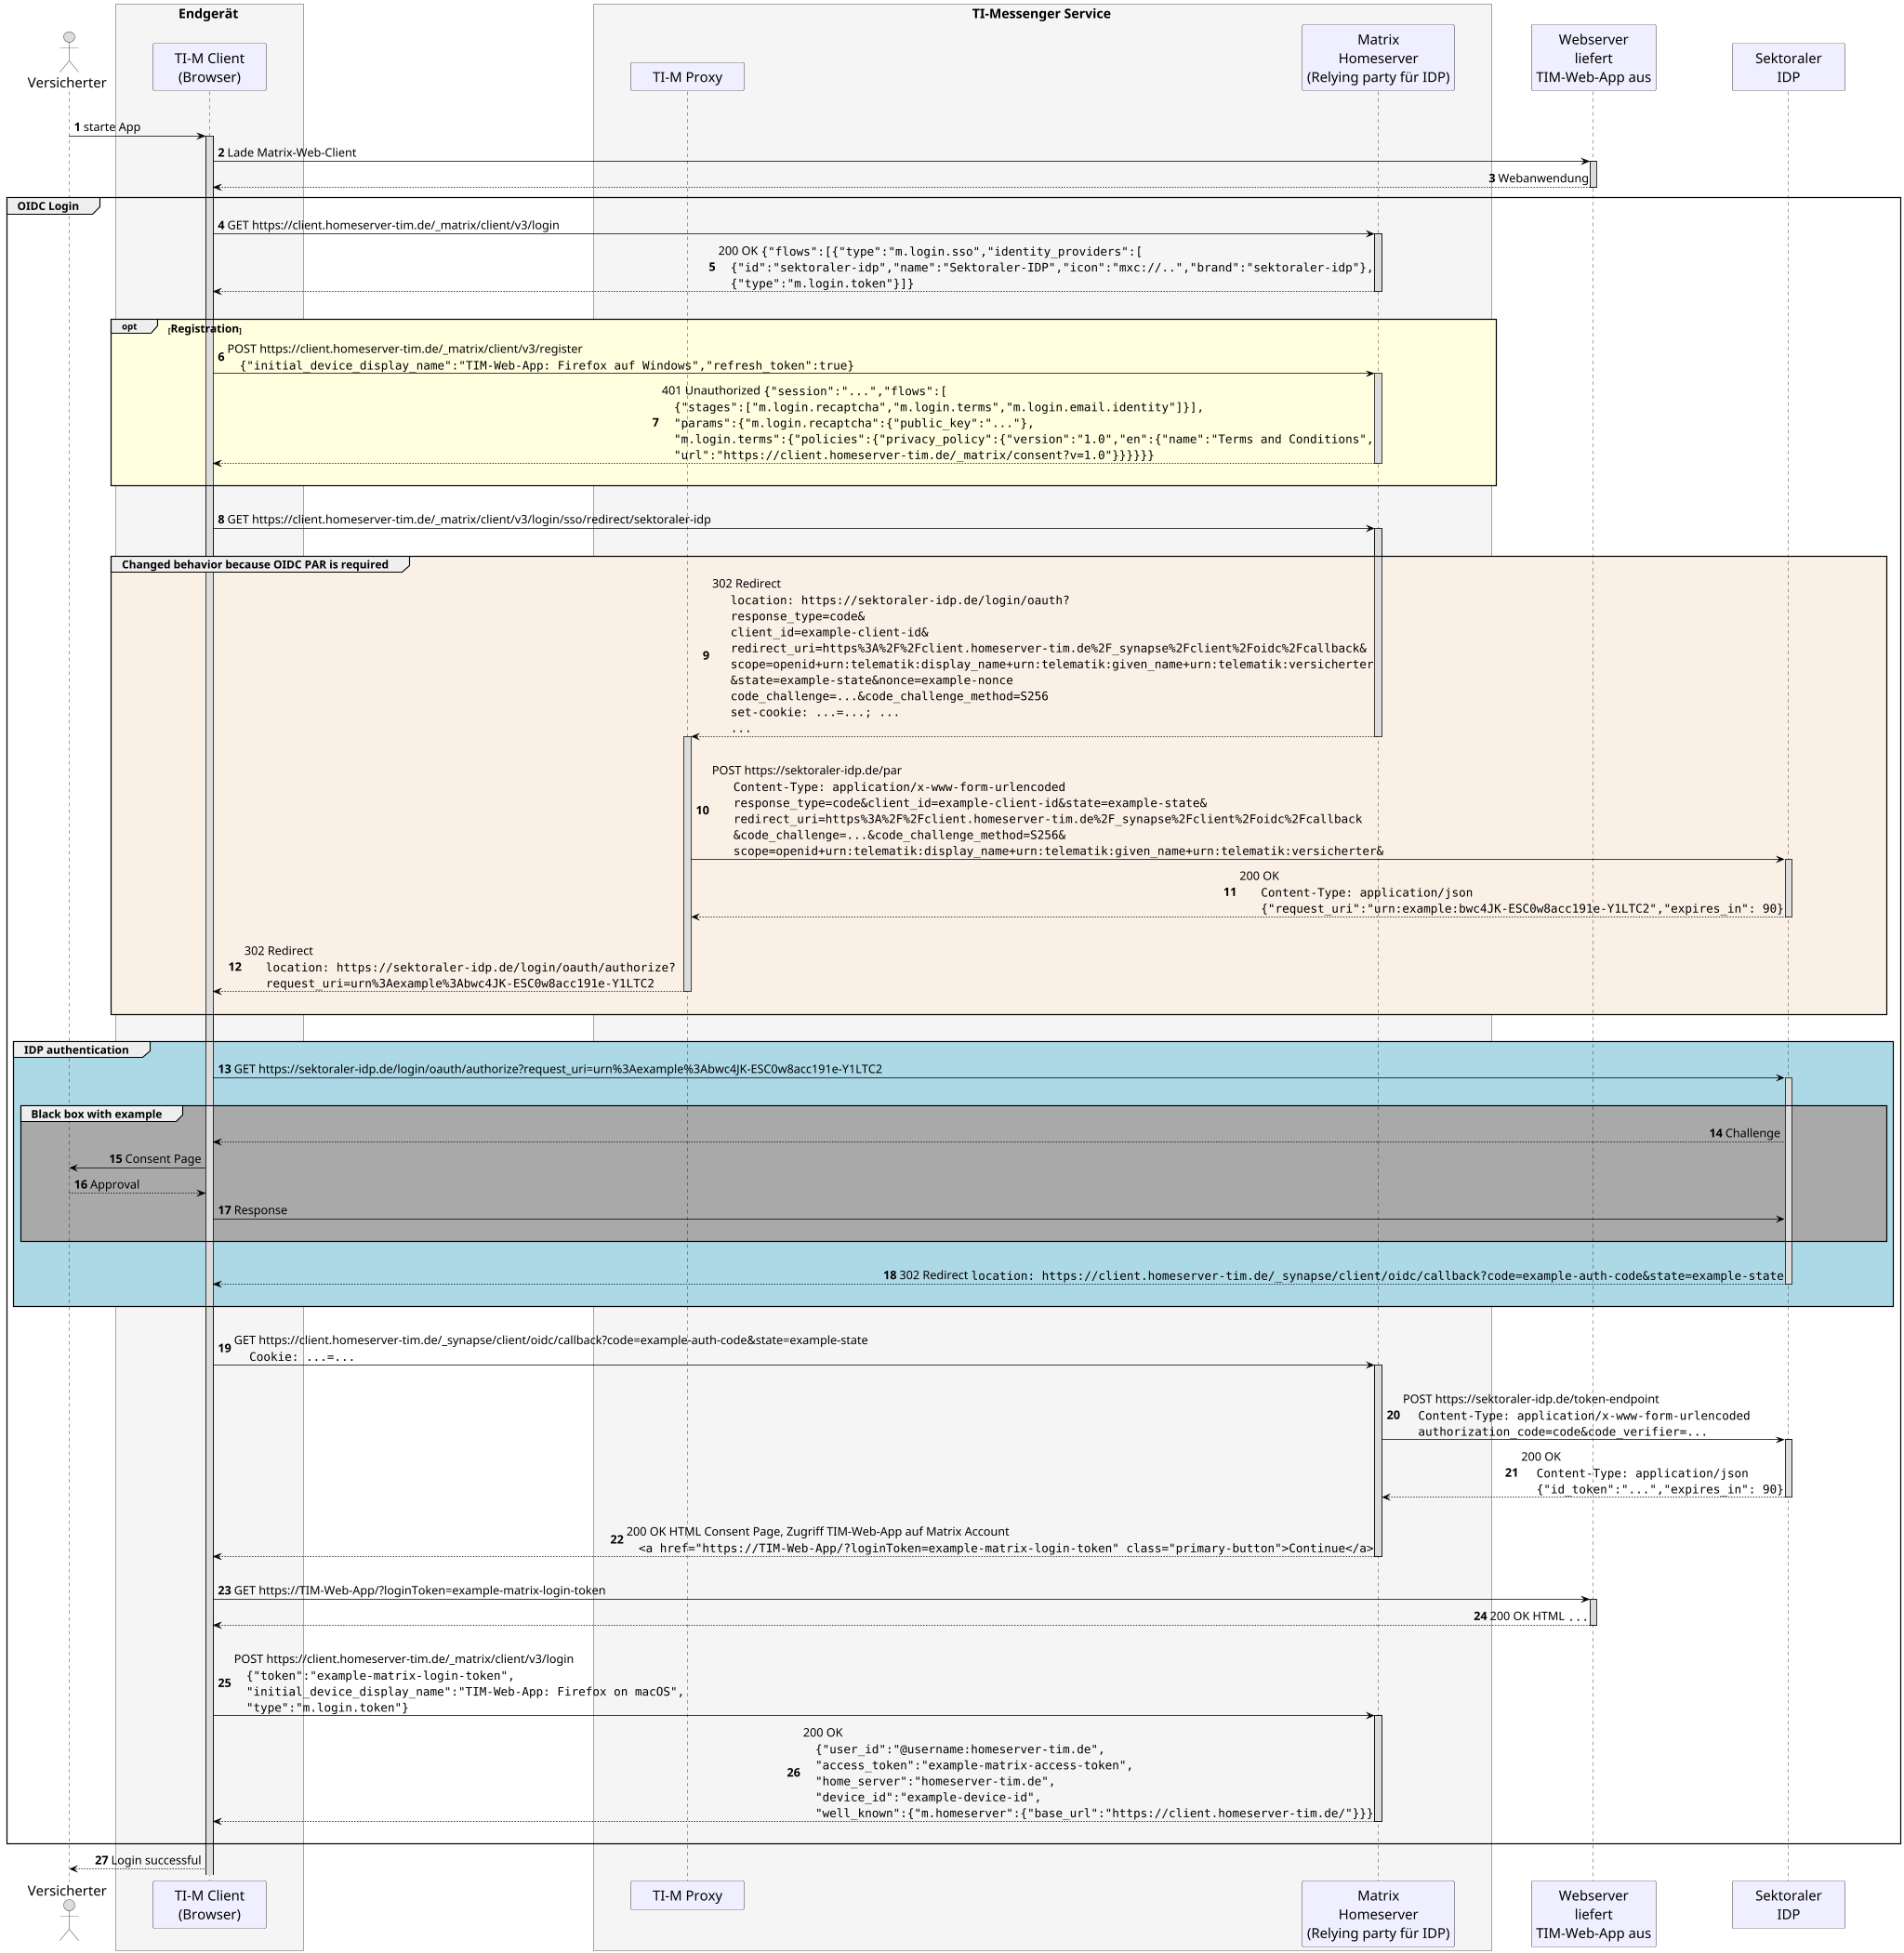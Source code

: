 @startuml "TI-Messenger_OIDC_Login"
skinparam sequenceMessageAlign direction
skinparam WrapWidth 300
skinparam minClassWidth 150
skinparam BoxPadding 1
skinparam ParticipantPadding 50
skinparam sequenceReferenceHeaderBackgroundColor palegreen
scale max 2048 width

skinparam sequence {
ArrowColor black
ArrowFontSize 17
ActorBorderColor black
LifeLineBorderColor black
LifeLineBackgroundColor Gainsboro

ParticipantBorderColor Motivation
ParticipantBackgroundColor Motivation
ParticipantFontSize 20
ParticipantFontColor black
ParticipantBorderColor Black
ParticipantBackgroundColor MOTIVATION

ActorBackgroundColor Gainsboro
ActorFontColor black
ActorFontSize 20
}

autonumber

actor us as "Versicherter"
box <size:19>Endgerät</size> #WhiteSmoke
  participant app as "TI-M Client\n(Browser)"
end box
box <size:19>TI-Messenger Service</size> #WhiteSmoke
  participant pr as "TI-M Proxy"
  participant hs as "Matrix\nHomeserver\n(Relying party für IDP)"
end box
participant mc as "Webserver\nliefert\nTIM-Web-App aus"
participant idp as "Sektoraler\nIDP"

|||

us -> app: starte App

activate app
  app -> mc: Lade Matrix-Web-Client
  activate mc
  mc --> app --: Webanwendung
  group <size:16>OIDC Login</size>
    app -> hs ++: GET https://client.homeserver-tim.de/_matrix/client/v3/login
    hs --> app --: 200 OK ""{"flows":[{"type":"m.login.sso","identity_providers":[""\n\
    ""{"id":"sektoraler-idp","name":"Sektoraler-IDP","icon":"mxc://..","brand":"sektoraler-idp"},""\n\
    ""{"type":"m.login.token"}]}""
    |||
    opt #LightYellow <size:16>Registration</size>
    app -> hs ++: POST https://client.homeserver-tim.de/_matrix/client/v3/register\n\
    ""{"initial_device_display_name":"TIM-Web-App: Firefox auf Windows","refresh_token":true}""
    hs --> app --: 401 Unauthorized ""{"session":"...","flows":[""\n\
    ""{"stages":["m.login.recaptcha","m.login.terms","m.login.email.identity"]}],""\n\
    """params":{"m.login.recaptcha":{"public_key":"..."},""\n\
    """m.login.terms":{"policies":{"privacy_policy":{"version":"1.0","en":{"name":"Terms and Conditions",""\n\
    """url":"https://client.homeserver-tim.de/_matrix/consent?v=1.0"}}}}}}""
    |||
    end 'opt
    |||
    app -> hs++: GET https://client.homeserver-tim.de/_matrix/client/v3/login/sso/redirect/sektoraler-idp
    |||
    group #Linen <size:16>Changed behavior because OIDC PAR is required</size>
      hs --> pr --++: 302 Redirect\n\
      ""location: https://sektoraler-idp.de/login/oauth?""\n\
      ""response_type=code&""\n\
      ""client_id=example-client-id&""\n\
      ""redirect_uri=https%3A%2F%2Fclient.homeserver-tim.de%2F_synapse%2Fclient%2Foidc%2Fcallback&""\n\
      ""scope=openid+urn:telematik:display_name+urn:telematik:given_name+urn:telematik:versicherter""\n\
      ""&state=example-state&nonce=example-nonce""\n\
      ""code_challenge=...&code_challenge_method=S256""\n\
      ""set-cookie: ...=...; ...""\n\
      ""...""
     
      |||
      pr -> idp ++: POST https://sektoraler-idp.de/par\n\
       ""Content-Type: application/x-www-form-urlencoded""\n\
       ""response_type=code&client_id=example-client-id&state=example-state&""\n\
       ""redirect_uri=https%3A%2F%2Fclient.homeserver-tim.de%2F_synapse%2Fclient%2Foidc%2Fcallback""\n\
       ""&code_challenge=...&code_challenge_method=S256&""\n\
       ""scope=openid+urn:telematik:display_name+urn:telematik:given_name+urn:telematik:versicherter&""

      idp --> pr --: 200 OK\n\
       ""Content-Type: application/json""\n\
       ""{"request_uri":"urn:example:bwc4JK-ESC0w8acc191e-Y1LTC2","expires_in": 90}""
      |||
      pr --> app --: 302 Redirect\n\
       ""location: https://sektoraler-idp.de/login/oauth/authorize? ""\n\
       ""request_uri=urn%3Aexample%3Abwc4JK-ESC0w8acc191e-Y1LTC2""
      |||
    end 'group
    |||
    group #LightBlue <size:16>IDP authentication</size>
      app -> idp ++: GET	https://sektoraler-idp.de/login/oauth/authorize?request_uri=urn%3Aexample%3Abwc4JK-ESC0w8acc191e-Y1LTC2
      |||
      group #DarkGray <size:16>Black box with example</size>
        idp --> app: Challenge
        app -> us: Consent Page
        us --> app: Approval
        app -> idp: Response

      |||
      end 'group
      |||
      idp --> app --: 302 Redirect ""location: https://client.homeserver-tim.de/_synapse/client/oidc/callback?code=example-auth-code&state=example-state""
      |||
    end 'group
    |||
    app -> hs ++: GET https://client.homeserver-tim.de/_synapse/client/oidc/callback?code=example-auth-code&state=example-state\n\
     ""Cookie: ...=...""
    |||
    hs -> idp ++: POST https://sektoraler-idp.de/token-endpoint\n\
     ""Content-Type: application/x-www-form-urlencoded""\n\
     ""authorization_code=code&code_verifier=...""
    idp --> hs --: 200 OK\n\
     ""Content-Type: application/json""\n\
     ""{"id_token":"...","expires_in": 90}""
    |||
    hs --> app --: 200 OK HTML Consent Page, Zugriff TIM-Web-App auf Matrix Account\n\
    ""<a href="https://TIM-Web-App/?loginToken=example-matrix-login-token" class="primary-button">Continue</a>""
    |||
    app -> mc ++: GET https://TIM-Web-App/?loginToken=example-matrix-login-token
    mc --> app--: 200 OK HTML ""...""
    |||
    app -> hs ++: POST https://client.homeserver-tim.de/_matrix/client/v3/login\n\
    ""{"token":"example-matrix-login-token",""\n\
    """initial_device_display_name":"TIM-Web-App: Firefox on macOS",""\n\
    """type":"m.login.token"}""
    hs --> app --: 200 OK\n\
    ""{"user_id":"@username:homeserver-tim.de",""\n\
    """access_token":"example-matrix-access-token",""\n\
    """home_server":"homeserver-tim.de",""\n\
    """device_id":"example-device-id",""\n\
    """well_known":{"m.homeserver":{"base_url":"https://client.homeserver-tim.de/"}}}""
    |||
  end 'group
  app --> us: Login successful
@enduml
